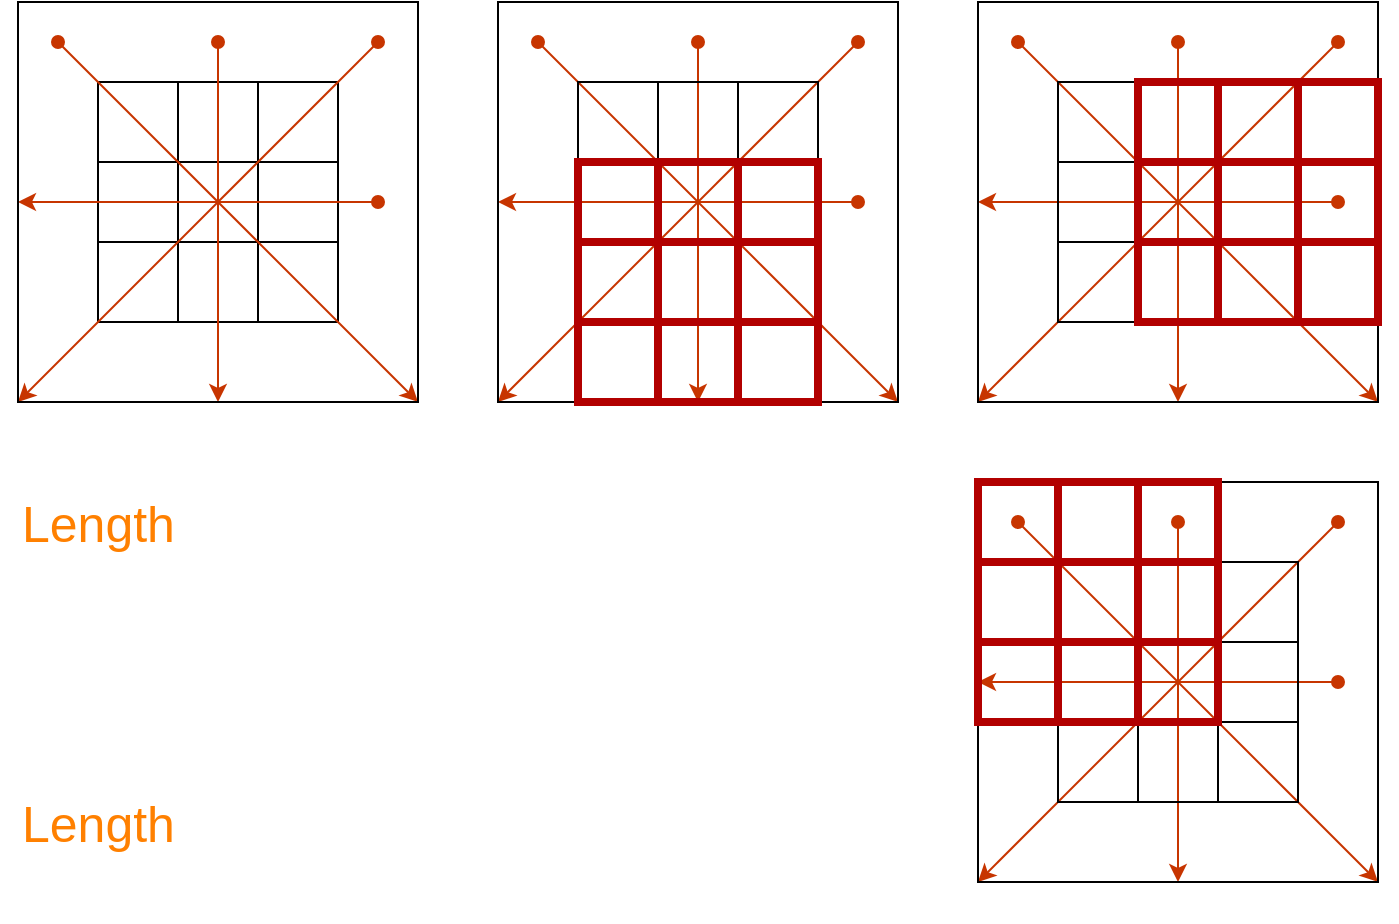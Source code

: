 <mxfile version="13.7.3" type="device"><diagram id="kvekFFOvcK1yKEnObIqV" name="Winner search"><mxGraphModel dx="868" dy="520" grid="1" gridSize="10" guides="1" tooltips="1" connect="1" arrows="1" fold="1" page="1" pageScale="1" pageWidth="827" pageHeight="1169" math="0" shadow="0"><root><mxCell id="0"/><mxCell id="1" parent="0"/><mxCell id="_ymOzwmP39aYyhIlnd9K-14" value="" style="shape=table;html=1;whiteSpace=wrap;startSize=0;container=1;collapsible=0;childLayout=tableLayout;fillColor=none;swimlaneFillColor=none;" vertex="1" parent="1"><mxGeometry x="80" y="80" width="120" height="120" as="geometry"/></mxCell><mxCell id="_ymOzwmP39aYyhIlnd9K-15" value="" style="shape=partialRectangle;html=1;whiteSpace=wrap;collapsible=0;dropTarget=0;pointerEvents=0;fillColor=none;top=0;left=0;bottom=0;right=0;points=[[0,0.5],[1,0.5]];portConstraint=eastwest;" vertex="1" parent="_ymOzwmP39aYyhIlnd9K-14"><mxGeometry width="120" height="40" as="geometry"/></mxCell><mxCell id="_ymOzwmP39aYyhIlnd9K-16" value="" style="shape=partialRectangle;html=1;whiteSpace=wrap;connectable=0;fillColor=none;top=0;left=0;bottom=0;right=0;overflow=hidden;" vertex="1" parent="_ymOzwmP39aYyhIlnd9K-15"><mxGeometry width="40" height="40" as="geometry"/></mxCell><mxCell id="_ymOzwmP39aYyhIlnd9K-17" value="" style="shape=partialRectangle;html=1;whiteSpace=wrap;connectable=0;fillColor=none;top=0;left=0;bottom=0;right=0;overflow=hidden;" vertex="1" parent="_ymOzwmP39aYyhIlnd9K-15"><mxGeometry x="40" width="40" height="40" as="geometry"/></mxCell><mxCell id="_ymOzwmP39aYyhIlnd9K-18" value="" style="shape=partialRectangle;html=1;whiteSpace=wrap;connectable=0;fillColor=none;top=0;left=0;bottom=0;right=0;overflow=hidden;" vertex="1" parent="_ymOzwmP39aYyhIlnd9K-15"><mxGeometry x="80" width="40" height="40" as="geometry"/></mxCell><mxCell id="_ymOzwmP39aYyhIlnd9K-19" value="" style="shape=partialRectangle;html=1;whiteSpace=wrap;collapsible=0;dropTarget=0;pointerEvents=0;fillColor=none;top=0;left=0;bottom=0;right=0;points=[[0,0.5],[1,0.5]];portConstraint=eastwest;" vertex="1" parent="_ymOzwmP39aYyhIlnd9K-14"><mxGeometry y="40" width="120" height="40" as="geometry"/></mxCell><mxCell id="_ymOzwmP39aYyhIlnd9K-20" value="" style="shape=partialRectangle;html=1;whiteSpace=wrap;connectable=0;fillColor=none;top=0;left=0;bottom=0;right=0;overflow=hidden;" vertex="1" parent="_ymOzwmP39aYyhIlnd9K-19"><mxGeometry width="40" height="40" as="geometry"/></mxCell><mxCell id="_ymOzwmP39aYyhIlnd9K-21" value="" style="shape=partialRectangle;html=1;whiteSpace=wrap;connectable=0;top=0;left=0;bottom=0;right=0;overflow=hidden;fontColor=#ffffff;fillColor=none;strokeColor=none;" vertex="1" parent="_ymOzwmP39aYyhIlnd9K-19"><mxGeometry x="40" width="40" height="40" as="geometry"/></mxCell><mxCell id="_ymOzwmP39aYyhIlnd9K-22" value="" style="shape=partialRectangle;html=1;whiteSpace=wrap;connectable=0;fillColor=none;top=0;left=0;bottom=0;right=0;overflow=hidden;" vertex="1" parent="_ymOzwmP39aYyhIlnd9K-19"><mxGeometry x="80" width="40" height="40" as="geometry"/></mxCell><mxCell id="_ymOzwmP39aYyhIlnd9K-23" value="" style="shape=partialRectangle;html=1;whiteSpace=wrap;collapsible=0;dropTarget=0;pointerEvents=0;fillColor=none;top=0;left=0;bottom=0;right=0;points=[[0,0.5],[1,0.5]];portConstraint=eastwest;" vertex="1" parent="_ymOzwmP39aYyhIlnd9K-14"><mxGeometry y="80" width="120" height="40" as="geometry"/></mxCell><mxCell id="_ymOzwmP39aYyhIlnd9K-24" value="" style="shape=partialRectangle;html=1;whiteSpace=wrap;connectable=0;fillColor=none;top=0;left=0;bottom=0;right=0;overflow=hidden;" vertex="1" parent="_ymOzwmP39aYyhIlnd9K-23"><mxGeometry width="40" height="40" as="geometry"/></mxCell><mxCell id="_ymOzwmP39aYyhIlnd9K-25" value="" style="shape=partialRectangle;html=1;whiteSpace=wrap;connectable=0;fillColor=none;top=0;left=0;bottom=0;right=0;overflow=hidden;" vertex="1" parent="_ymOzwmP39aYyhIlnd9K-23"><mxGeometry x="40" width="40" height="40" as="geometry"/></mxCell><mxCell id="_ymOzwmP39aYyhIlnd9K-26" value="" style="shape=partialRectangle;html=1;whiteSpace=wrap;connectable=0;fillColor=none;top=0;left=0;bottom=0;right=0;overflow=hidden;" vertex="1" parent="_ymOzwmP39aYyhIlnd9K-23"><mxGeometry x="80" width="40" height="40" as="geometry"/></mxCell><mxCell id="Ia13-qfDEwW8nVUWjOH1-10" value="" style="endArrow=classic;html=1;entryX=0;entryY=1;entryDx=0;entryDy=0;startArrow=oval;startFill=1;fillColor=#fa6800;strokeColor=#C73500;" parent="1" edge="1"><mxGeometry width="50" height="50" relative="1" as="geometry"><mxPoint x="220" y="60" as="sourcePoint"/><mxPoint x="40" y="240" as="targetPoint"/></mxGeometry></mxCell><mxCell id="Ia13-qfDEwW8nVUWjOH1-12" value="" style="endArrow=classic;html=1;entryX=0;entryY=0.5;entryDx=0;entryDy=0;startArrow=oval;startFill=1;fillColor=#fa6800;strokeColor=#C73500;" parent="1" edge="1"><mxGeometry width="50" height="50" relative="1" as="geometry"><mxPoint x="220" y="140" as="sourcePoint"/><mxPoint x="40" y="140" as="targetPoint"/></mxGeometry></mxCell><mxCell id="Ia13-qfDEwW8nVUWjOH1-8" value="" style="endArrow=classic;html=1;entryX=1;entryY=1;entryDx=0;entryDy=0;startArrow=oval;startFill=1;fillColor=#fa6800;strokeColor=#C73500;" parent="1" edge="1"><mxGeometry width="50" height="50" relative="1" as="geometry"><mxPoint x="60" y="60" as="sourcePoint"/><mxPoint x="240" y="240" as="targetPoint"/></mxGeometry></mxCell><mxCell id="Ia13-qfDEwW8nVUWjOH1-9" value="" style="endArrow=classic;html=1;entryX=0.5;entryY=1;entryDx=0;entryDy=0;startArrow=oval;startFill=1;fillColor=#fa6800;strokeColor=#C73500;" parent="1" edge="1"><mxGeometry width="50" height="50" relative="1" as="geometry"><mxPoint x="140" y="60" as="sourcePoint"/><mxPoint x="140" y="240" as="targetPoint"/></mxGeometry></mxCell><mxCell id="_ymOzwmP39aYyhIlnd9K-84" value="" style="whiteSpace=wrap;html=1;aspect=fixed;fillColor=none;" vertex="1" parent="1"><mxGeometry x="40" y="40" width="200" height="200" as="geometry"/></mxCell><mxCell id="_ymOzwmP39aYyhIlnd9K-149" value="" style="endArrow=classic;html=1;entryX=0;entryY=1;entryDx=0;entryDy=0;startArrow=oval;startFill=1;fillColor=#fa6800;strokeColor=#C73500;" edge="1" parent="1"><mxGeometry width="50" height="50" relative="1" as="geometry"><mxPoint x="700" y="300" as="sourcePoint"/><mxPoint x="520" y="480" as="targetPoint"/></mxGeometry></mxCell><mxCell id="_ymOzwmP39aYyhIlnd9K-150" value="" style="endArrow=classic;html=1;entryX=0;entryY=0.5;entryDx=0;entryDy=0;startArrow=oval;startFill=1;fillColor=#fa6800;strokeColor=#C73500;" edge="1" parent="1"><mxGeometry width="50" height="50" relative="1" as="geometry"><mxPoint x="700" y="380" as="sourcePoint"/><mxPoint x="520" y="380" as="targetPoint"/></mxGeometry></mxCell><mxCell id="_ymOzwmP39aYyhIlnd9K-151" value="" style="endArrow=classic;html=1;entryX=1;entryY=1;entryDx=0;entryDy=0;startArrow=oval;startFill=1;fillColor=#fa6800;strokeColor=#C73500;" edge="1" parent="1"><mxGeometry width="50" height="50" relative="1" as="geometry"><mxPoint x="540" y="300" as="sourcePoint"/><mxPoint x="720" y="480" as="targetPoint"/></mxGeometry></mxCell><mxCell id="_ymOzwmP39aYyhIlnd9K-152" value="" style="endArrow=classic;html=1;entryX=0.5;entryY=1;entryDx=0;entryDy=0;startArrow=oval;startFill=1;fillColor=#fa6800;strokeColor=#C73500;" edge="1" parent="1"><mxGeometry width="50" height="50" relative="1" as="geometry"><mxPoint x="620" y="300" as="sourcePoint"/><mxPoint x="620" y="480" as="targetPoint"/></mxGeometry></mxCell><mxCell id="_ymOzwmP39aYyhIlnd9K-153" value="" style="whiteSpace=wrap;html=1;aspect=fixed;fillColor=none;" vertex="1" parent="1"><mxGeometry x="520" y="280" width="200" height="200" as="geometry"/></mxCell><mxCell id="_ymOzwmP39aYyhIlnd9K-180" value="" style="endArrow=classic;html=1;entryX=0;entryY=1;entryDx=0;entryDy=0;startArrow=oval;startFill=1;fillColor=#fa6800;strokeColor=#C73500;" edge="1" parent="1"><mxGeometry width="50" height="50" relative="1" as="geometry"><mxPoint x="460" y="60" as="sourcePoint"/><mxPoint x="280" y="240" as="targetPoint"/></mxGeometry></mxCell><mxCell id="_ymOzwmP39aYyhIlnd9K-181" value="" style="endArrow=classic;html=1;entryX=0;entryY=0.5;entryDx=0;entryDy=0;startArrow=oval;startFill=1;fillColor=#fa6800;strokeColor=#C73500;" edge="1" parent="1"><mxGeometry width="50" height="50" relative="1" as="geometry"><mxPoint x="460" y="140" as="sourcePoint"/><mxPoint x="280" y="140" as="targetPoint"/></mxGeometry></mxCell><mxCell id="_ymOzwmP39aYyhIlnd9K-182" value="" style="endArrow=classic;html=1;entryX=1;entryY=1;entryDx=0;entryDy=0;startArrow=oval;startFill=1;fillColor=#fa6800;strokeColor=#C73500;" edge="1" parent="1"><mxGeometry width="50" height="50" relative="1" as="geometry"><mxPoint x="300" y="60" as="sourcePoint"/><mxPoint x="480" y="240" as="targetPoint"/></mxGeometry></mxCell><mxCell id="_ymOzwmP39aYyhIlnd9K-183" value="" style="endArrow=classic;html=1;entryX=0.5;entryY=1;entryDx=0;entryDy=0;startArrow=oval;startFill=1;fillColor=#fa6800;strokeColor=#C73500;" edge="1" parent="1"><mxGeometry width="50" height="50" relative="1" as="geometry"><mxPoint x="380" y="60" as="sourcePoint"/><mxPoint x="380" y="240" as="targetPoint"/></mxGeometry></mxCell><mxCell id="_ymOzwmP39aYyhIlnd9K-184" value="" style="whiteSpace=wrap;html=1;aspect=fixed;fillColor=none;" vertex="1" parent="1"><mxGeometry x="280" y="40" width="200" height="200" as="geometry"/></mxCell><mxCell id="_ymOzwmP39aYyhIlnd9K-198" value="" style="endArrow=classic;html=1;entryX=0;entryY=1;entryDx=0;entryDy=0;startArrow=oval;startFill=1;fillColor=#fa6800;strokeColor=#C73500;" edge="1" parent="1"><mxGeometry width="50" height="50" relative="1" as="geometry"><mxPoint x="700" y="60" as="sourcePoint"/><mxPoint x="520" y="240" as="targetPoint"/></mxGeometry></mxCell><mxCell id="_ymOzwmP39aYyhIlnd9K-199" value="" style="endArrow=classic;html=1;entryX=0;entryY=0.5;entryDx=0;entryDy=0;startArrow=oval;startFill=1;fillColor=#fa6800;strokeColor=#C73500;" edge="1" parent="1"><mxGeometry width="50" height="50" relative="1" as="geometry"><mxPoint x="700" y="140" as="sourcePoint"/><mxPoint x="520" y="140" as="targetPoint"/></mxGeometry></mxCell><mxCell id="_ymOzwmP39aYyhIlnd9K-200" value="" style="endArrow=classic;html=1;entryX=1;entryY=1;entryDx=0;entryDy=0;startArrow=oval;startFill=1;fillColor=#fa6800;strokeColor=#C73500;" edge="1" parent="1"><mxGeometry width="50" height="50" relative="1" as="geometry"><mxPoint x="540" y="60" as="sourcePoint"/><mxPoint x="720" y="240" as="targetPoint"/></mxGeometry></mxCell><mxCell id="_ymOzwmP39aYyhIlnd9K-201" value="" style="endArrow=classic;html=1;entryX=0.5;entryY=1;entryDx=0;entryDy=0;startArrow=oval;startFill=1;fillColor=#fa6800;strokeColor=#C73500;" edge="1" parent="1"><mxGeometry width="50" height="50" relative="1" as="geometry"><mxPoint x="620" y="60" as="sourcePoint"/><mxPoint x="620" y="240" as="targetPoint"/></mxGeometry></mxCell><mxCell id="_ymOzwmP39aYyhIlnd9K-202" value="" style="whiteSpace=wrap;html=1;aspect=fixed;fillColor=none;" vertex="1" parent="1"><mxGeometry x="520" y="40" width="200" height="200" as="geometry"/></mxCell><mxCell id="_ymOzwmP39aYyhIlnd9K-167" value="" style="shape=table;html=1;whiteSpace=wrap;startSize=0;container=1;collapsible=0;childLayout=tableLayout;fillColor=none;swimlaneFillColor=none;" vertex="1" parent="1"><mxGeometry x="320" y="80" width="120" height="120" as="geometry"/></mxCell><mxCell id="_ymOzwmP39aYyhIlnd9K-168" value="" style="shape=partialRectangle;html=1;whiteSpace=wrap;collapsible=0;dropTarget=0;pointerEvents=0;fillColor=none;top=0;left=0;bottom=0;right=0;points=[[0,0.5],[1,0.5]];portConstraint=eastwest;" vertex="1" parent="_ymOzwmP39aYyhIlnd9K-167"><mxGeometry width="120" height="40" as="geometry"/></mxCell><mxCell id="_ymOzwmP39aYyhIlnd9K-169" value="" style="shape=partialRectangle;html=1;whiteSpace=wrap;connectable=0;fillColor=none;top=0;left=0;bottom=0;right=0;overflow=hidden;" vertex="1" parent="_ymOzwmP39aYyhIlnd9K-168"><mxGeometry width="40" height="40" as="geometry"/></mxCell><mxCell id="_ymOzwmP39aYyhIlnd9K-170" value="" style="shape=partialRectangle;html=1;whiteSpace=wrap;connectable=0;fillColor=none;top=0;left=0;bottom=0;right=0;overflow=hidden;" vertex="1" parent="_ymOzwmP39aYyhIlnd9K-168"><mxGeometry x="40" width="40" height="40" as="geometry"/></mxCell><mxCell id="_ymOzwmP39aYyhIlnd9K-171" value="" style="shape=partialRectangle;html=1;whiteSpace=wrap;connectable=0;fillColor=none;top=0;left=0;bottom=0;right=0;overflow=hidden;" vertex="1" parent="_ymOzwmP39aYyhIlnd9K-168"><mxGeometry x="80" width="40" height="40" as="geometry"/></mxCell><mxCell id="_ymOzwmP39aYyhIlnd9K-172" value="" style="shape=partialRectangle;html=1;whiteSpace=wrap;collapsible=0;dropTarget=0;pointerEvents=0;fillColor=none;top=0;left=0;bottom=0;right=0;points=[[0,0.5],[1,0.5]];portConstraint=eastwest;" vertex="1" parent="_ymOzwmP39aYyhIlnd9K-167"><mxGeometry y="40" width="120" height="40" as="geometry"/></mxCell><mxCell id="_ymOzwmP39aYyhIlnd9K-173" value="" style="shape=partialRectangle;html=1;whiteSpace=wrap;connectable=0;fillColor=none;top=0;left=0;bottom=0;right=0;overflow=hidden;" vertex="1" parent="_ymOzwmP39aYyhIlnd9K-172"><mxGeometry width="40" height="40" as="geometry"/></mxCell><mxCell id="_ymOzwmP39aYyhIlnd9K-174" value="" style="shape=partialRectangle;html=1;whiteSpace=wrap;connectable=0;top=0;left=0;bottom=0;right=0;overflow=hidden;fontColor=#ffffff;fillColor=none;strokeColor=none;" vertex="1" parent="_ymOzwmP39aYyhIlnd9K-172"><mxGeometry x="40" width="40" height="40" as="geometry"/></mxCell><mxCell id="_ymOzwmP39aYyhIlnd9K-175" value="" style="shape=partialRectangle;html=1;whiteSpace=wrap;connectable=0;fillColor=none;top=0;left=0;bottom=0;right=0;overflow=hidden;" vertex="1" parent="_ymOzwmP39aYyhIlnd9K-172"><mxGeometry x="80" width="40" height="40" as="geometry"/></mxCell><mxCell id="_ymOzwmP39aYyhIlnd9K-176" value="" style="shape=partialRectangle;html=1;whiteSpace=wrap;collapsible=0;dropTarget=0;pointerEvents=0;fillColor=none;top=0;left=0;bottom=0;right=0;points=[[0,0.5],[1,0.5]];portConstraint=eastwest;" vertex="1" parent="_ymOzwmP39aYyhIlnd9K-167"><mxGeometry y="80" width="120" height="40" as="geometry"/></mxCell><mxCell id="_ymOzwmP39aYyhIlnd9K-177" value="" style="shape=partialRectangle;html=1;whiteSpace=wrap;connectable=0;fillColor=none;top=0;left=0;bottom=0;right=0;overflow=hidden;" vertex="1" parent="_ymOzwmP39aYyhIlnd9K-176"><mxGeometry width="40" height="40" as="geometry"/></mxCell><mxCell id="_ymOzwmP39aYyhIlnd9K-178" value="" style="shape=partialRectangle;html=1;whiteSpace=wrap;connectable=0;fillColor=none;top=0;left=0;bottom=0;right=0;overflow=hidden;" vertex="1" parent="_ymOzwmP39aYyhIlnd9K-176"><mxGeometry x="40" width="40" height="40" as="geometry"/></mxCell><mxCell id="_ymOzwmP39aYyhIlnd9K-179" value="" style="shape=partialRectangle;html=1;whiteSpace=wrap;connectable=0;fillColor=none;top=0;left=0;bottom=0;right=0;overflow=hidden;" vertex="1" parent="_ymOzwmP39aYyhIlnd9K-176"><mxGeometry x="80" width="40" height="40" as="geometry"/></mxCell><mxCell id="_ymOzwmP39aYyhIlnd9K-154" value="" style="shape=table;html=1;whiteSpace=wrap;startSize=0;container=1;collapsible=0;childLayout=tableLayout;strokeColor=#B20000;fontColor=#ffffff;fillColor=none;strokeWidth=4;" vertex="1" parent="1"><mxGeometry x="320" y="120" width="120" height="120" as="geometry"/></mxCell><mxCell id="_ymOzwmP39aYyhIlnd9K-155" value="" style="shape=partialRectangle;html=1;whiteSpace=wrap;collapsible=0;dropTarget=0;pointerEvents=0;fillColor=none;top=0;left=0;bottom=0;right=0;points=[[0,0.5],[1,0.5]];portConstraint=eastwest;" vertex="1" parent="_ymOzwmP39aYyhIlnd9K-154"><mxGeometry width="120" height="40" as="geometry"/></mxCell><mxCell id="_ymOzwmP39aYyhIlnd9K-156" value="" style="shape=partialRectangle;html=1;whiteSpace=wrap;connectable=0;fillColor=none;top=0;left=0;bottom=0;right=0;overflow=hidden;" vertex="1" parent="_ymOzwmP39aYyhIlnd9K-155"><mxGeometry width="40" height="40" as="geometry"/></mxCell><mxCell id="_ymOzwmP39aYyhIlnd9K-157" value="" style="shape=partialRectangle;html=1;whiteSpace=wrap;connectable=0;fillColor=none;top=0;left=0;bottom=0;right=0;overflow=hidden;" vertex="1" parent="_ymOzwmP39aYyhIlnd9K-155"><mxGeometry x="40" width="40" height="40" as="geometry"/></mxCell><mxCell id="_ymOzwmP39aYyhIlnd9K-158" value="" style="shape=partialRectangle;html=1;whiteSpace=wrap;connectable=0;fillColor=none;top=0;left=0;bottom=0;right=0;overflow=hidden;" vertex="1" parent="_ymOzwmP39aYyhIlnd9K-155"><mxGeometry x="80" width="40" height="40" as="geometry"/></mxCell><mxCell id="_ymOzwmP39aYyhIlnd9K-159" value="" style="shape=partialRectangle;html=1;whiteSpace=wrap;collapsible=0;dropTarget=0;pointerEvents=0;fillColor=none;top=0;left=0;bottom=0;right=0;points=[[0,0.5],[1,0.5]];portConstraint=eastwest;" vertex="1" parent="_ymOzwmP39aYyhIlnd9K-154"><mxGeometry y="40" width="120" height="40" as="geometry"/></mxCell><mxCell id="_ymOzwmP39aYyhIlnd9K-160" value="" style="shape=partialRectangle;html=1;whiteSpace=wrap;connectable=0;fillColor=none;top=0;left=0;bottom=0;right=0;overflow=hidden;" vertex="1" parent="_ymOzwmP39aYyhIlnd9K-159"><mxGeometry width="40" height="40" as="geometry"/></mxCell><mxCell id="_ymOzwmP39aYyhIlnd9K-161" value="" style="shape=partialRectangle;html=1;whiteSpace=wrap;connectable=0;fillColor=none;top=0;left=0;bottom=0;right=0;overflow=hidden;" vertex="1" parent="_ymOzwmP39aYyhIlnd9K-159"><mxGeometry x="40" width="40" height="40" as="geometry"/></mxCell><mxCell id="_ymOzwmP39aYyhIlnd9K-162" value="" style="shape=partialRectangle;html=1;whiteSpace=wrap;connectable=0;fillColor=none;top=0;left=0;bottom=0;right=0;overflow=hidden;" vertex="1" parent="_ymOzwmP39aYyhIlnd9K-159"><mxGeometry x="80" width="40" height="40" as="geometry"/></mxCell><mxCell id="_ymOzwmP39aYyhIlnd9K-163" value="" style="shape=partialRectangle;html=1;whiteSpace=wrap;collapsible=0;dropTarget=0;pointerEvents=0;fillColor=none;top=0;left=0;bottom=0;right=0;points=[[0,0.5],[1,0.5]];portConstraint=eastwest;" vertex="1" parent="_ymOzwmP39aYyhIlnd9K-154"><mxGeometry y="80" width="120" height="40" as="geometry"/></mxCell><mxCell id="_ymOzwmP39aYyhIlnd9K-164" value="" style="shape=partialRectangle;html=1;whiteSpace=wrap;connectable=0;fillColor=none;top=0;left=0;bottom=0;right=0;overflow=hidden;" vertex="1" parent="_ymOzwmP39aYyhIlnd9K-163"><mxGeometry width="40" height="40" as="geometry"/></mxCell><mxCell id="_ymOzwmP39aYyhIlnd9K-165" value="" style="shape=partialRectangle;html=1;whiteSpace=wrap;connectable=0;fillColor=none;top=0;left=0;bottom=0;right=0;overflow=hidden;" vertex="1" parent="_ymOzwmP39aYyhIlnd9K-163"><mxGeometry x="40" width="40" height="40" as="geometry"/></mxCell><mxCell id="_ymOzwmP39aYyhIlnd9K-166" value="" style="shape=partialRectangle;html=1;whiteSpace=wrap;connectable=0;fillColor=none;top=0;left=0;bottom=0;right=0;overflow=hidden;" vertex="1" parent="_ymOzwmP39aYyhIlnd9K-163"><mxGeometry x="80" width="40" height="40" as="geometry"/></mxCell><mxCell id="_ymOzwmP39aYyhIlnd9K-216" value="&lt;div&gt;Length &lt;font color=&quot;#ffffff&quot;&gt;= goal * 2 - 1&lt;/font&gt;&lt;/div&gt;&lt;div&gt;&lt;font color=&quot;#ffffff&quot;&gt;Offset = goal - 1&lt;/font&gt;&lt;/div&gt;&lt;div&gt;&lt;font color=&quot;#ffffff&quot;&gt;Total cells count = Length * 4&lt;/font&gt;&lt;/div&gt;" style="text;html=1;align=left;verticalAlign=middle;resizable=0;points=[];autosize=1;fontColor=#FF8000;fontSize=25;strokeColor=#FFFFFF;" vertex="1" parent="1"><mxGeometry x="40" y="280" width="340" height="100" as="geometry"/></mxCell><mxCell id="_ymOzwmP39aYyhIlnd9K-185" value="" style="shape=table;html=1;whiteSpace=wrap;startSize=0;container=1;collapsible=0;childLayout=tableLayout;fillColor=none;swimlaneFillColor=none;" vertex="1" parent="1"><mxGeometry x="560" y="80" width="120" height="120" as="geometry"/></mxCell><mxCell id="_ymOzwmP39aYyhIlnd9K-186" value="" style="shape=partialRectangle;html=1;whiteSpace=wrap;collapsible=0;dropTarget=0;pointerEvents=0;fillColor=none;top=0;left=0;bottom=0;right=0;points=[[0,0.5],[1,0.5]];portConstraint=eastwest;" vertex="1" parent="_ymOzwmP39aYyhIlnd9K-185"><mxGeometry width="120" height="40" as="geometry"/></mxCell><mxCell id="_ymOzwmP39aYyhIlnd9K-187" value="" style="shape=partialRectangle;html=1;whiteSpace=wrap;connectable=0;fillColor=none;top=0;left=0;bottom=0;right=0;overflow=hidden;" vertex="1" parent="_ymOzwmP39aYyhIlnd9K-186"><mxGeometry width="40" height="40" as="geometry"/></mxCell><mxCell id="_ymOzwmP39aYyhIlnd9K-188" value="" style="shape=partialRectangle;html=1;whiteSpace=wrap;connectable=0;fillColor=none;top=0;left=0;bottom=0;right=0;overflow=hidden;" vertex="1" parent="_ymOzwmP39aYyhIlnd9K-186"><mxGeometry x="40" width="40" height="40" as="geometry"/></mxCell><mxCell id="_ymOzwmP39aYyhIlnd9K-189" value="" style="shape=partialRectangle;html=1;whiteSpace=wrap;connectable=0;fillColor=none;top=0;left=0;bottom=0;right=0;overflow=hidden;" vertex="1" parent="_ymOzwmP39aYyhIlnd9K-186"><mxGeometry x="80" width="40" height="40" as="geometry"/></mxCell><mxCell id="_ymOzwmP39aYyhIlnd9K-190" value="" style="shape=partialRectangle;html=1;whiteSpace=wrap;collapsible=0;dropTarget=0;pointerEvents=0;fillColor=none;top=0;left=0;bottom=0;right=0;points=[[0,0.5],[1,0.5]];portConstraint=eastwest;" vertex="1" parent="_ymOzwmP39aYyhIlnd9K-185"><mxGeometry y="40" width="120" height="40" as="geometry"/></mxCell><mxCell id="_ymOzwmP39aYyhIlnd9K-191" value="" style="shape=partialRectangle;html=1;whiteSpace=wrap;connectable=0;fillColor=none;top=0;left=0;bottom=0;right=0;overflow=hidden;" vertex="1" parent="_ymOzwmP39aYyhIlnd9K-190"><mxGeometry width="40" height="40" as="geometry"/></mxCell><mxCell id="_ymOzwmP39aYyhIlnd9K-192" value="" style="shape=partialRectangle;html=1;whiteSpace=wrap;connectable=0;top=0;left=0;bottom=0;right=0;overflow=hidden;fontColor=#ffffff;fillColor=none;strokeColor=none;" vertex="1" parent="_ymOzwmP39aYyhIlnd9K-190"><mxGeometry x="40" width="40" height="40" as="geometry"/></mxCell><mxCell id="_ymOzwmP39aYyhIlnd9K-193" value="" style="shape=partialRectangle;html=1;whiteSpace=wrap;connectable=0;fillColor=none;top=0;left=0;bottom=0;right=0;overflow=hidden;" vertex="1" parent="_ymOzwmP39aYyhIlnd9K-190"><mxGeometry x="80" width="40" height="40" as="geometry"/></mxCell><mxCell id="_ymOzwmP39aYyhIlnd9K-194" value="" style="shape=partialRectangle;html=1;whiteSpace=wrap;collapsible=0;dropTarget=0;pointerEvents=0;fillColor=none;top=0;left=0;bottom=0;right=0;points=[[0,0.5],[1,0.5]];portConstraint=eastwest;" vertex="1" parent="_ymOzwmP39aYyhIlnd9K-185"><mxGeometry y="80" width="120" height="40" as="geometry"/></mxCell><mxCell id="_ymOzwmP39aYyhIlnd9K-195" value="" style="shape=partialRectangle;html=1;whiteSpace=wrap;connectable=0;fillColor=none;top=0;left=0;bottom=0;right=0;overflow=hidden;" vertex="1" parent="_ymOzwmP39aYyhIlnd9K-194"><mxGeometry width="40" height="40" as="geometry"/></mxCell><mxCell id="_ymOzwmP39aYyhIlnd9K-196" value="" style="shape=partialRectangle;html=1;whiteSpace=wrap;connectable=0;fillColor=none;top=0;left=0;bottom=0;right=0;overflow=hidden;" vertex="1" parent="_ymOzwmP39aYyhIlnd9K-194"><mxGeometry x="40" width="40" height="40" as="geometry"/></mxCell><mxCell id="_ymOzwmP39aYyhIlnd9K-197" value="" style="shape=partialRectangle;html=1;whiteSpace=wrap;connectable=0;fillColor=none;top=0;left=0;bottom=0;right=0;overflow=hidden;" vertex="1" parent="_ymOzwmP39aYyhIlnd9K-194"><mxGeometry x="80" width="40" height="40" as="geometry"/></mxCell><mxCell id="_ymOzwmP39aYyhIlnd9K-203" value="" style="shape=table;html=1;whiteSpace=wrap;startSize=0;container=1;collapsible=0;childLayout=tableLayout;strokeColor=#B20000;fontColor=#ffffff;fillColor=none;strokeWidth=4;" vertex="1" parent="1"><mxGeometry x="600" y="80" width="120" height="120" as="geometry"/></mxCell><mxCell id="_ymOzwmP39aYyhIlnd9K-204" value="" style="shape=partialRectangle;html=1;whiteSpace=wrap;collapsible=0;dropTarget=0;pointerEvents=0;fillColor=none;top=0;left=0;bottom=0;right=0;points=[[0,0.5],[1,0.5]];portConstraint=eastwest;" vertex="1" parent="_ymOzwmP39aYyhIlnd9K-203"><mxGeometry width="120" height="40" as="geometry"/></mxCell><mxCell id="_ymOzwmP39aYyhIlnd9K-205" value="" style="shape=partialRectangle;html=1;whiteSpace=wrap;connectable=0;fillColor=none;top=0;left=0;bottom=0;right=0;overflow=hidden;" vertex="1" parent="_ymOzwmP39aYyhIlnd9K-204"><mxGeometry width="40" height="40" as="geometry"/></mxCell><mxCell id="_ymOzwmP39aYyhIlnd9K-206" value="" style="shape=partialRectangle;html=1;whiteSpace=wrap;connectable=0;fillColor=none;top=0;left=0;bottom=0;right=0;overflow=hidden;" vertex="1" parent="_ymOzwmP39aYyhIlnd9K-204"><mxGeometry x="40" width="40" height="40" as="geometry"/></mxCell><mxCell id="_ymOzwmP39aYyhIlnd9K-207" value="" style="shape=partialRectangle;html=1;whiteSpace=wrap;connectable=0;fillColor=none;top=0;left=0;bottom=0;right=0;overflow=hidden;" vertex="1" parent="_ymOzwmP39aYyhIlnd9K-204"><mxGeometry x="80" width="40" height="40" as="geometry"/></mxCell><mxCell id="_ymOzwmP39aYyhIlnd9K-208" value="" style="shape=partialRectangle;html=1;whiteSpace=wrap;collapsible=0;dropTarget=0;pointerEvents=0;fillColor=none;top=0;left=0;bottom=0;right=0;points=[[0,0.5],[1,0.5]];portConstraint=eastwest;" vertex="1" parent="_ymOzwmP39aYyhIlnd9K-203"><mxGeometry y="40" width="120" height="40" as="geometry"/></mxCell><mxCell id="_ymOzwmP39aYyhIlnd9K-209" value="" style="shape=partialRectangle;html=1;whiteSpace=wrap;connectable=0;fillColor=none;top=0;left=0;bottom=0;right=0;overflow=hidden;" vertex="1" parent="_ymOzwmP39aYyhIlnd9K-208"><mxGeometry width="40" height="40" as="geometry"/></mxCell><mxCell id="_ymOzwmP39aYyhIlnd9K-210" value="" style="shape=partialRectangle;html=1;whiteSpace=wrap;connectable=0;fillColor=none;top=0;left=0;bottom=0;right=0;overflow=hidden;" vertex="1" parent="_ymOzwmP39aYyhIlnd9K-208"><mxGeometry x="40" width="40" height="40" as="geometry"/></mxCell><mxCell id="_ymOzwmP39aYyhIlnd9K-211" value="" style="shape=partialRectangle;html=1;whiteSpace=wrap;connectable=0;fillColor=none;top=0;left=0;bottom=0;right=0;overflow=hidden;" vertex="1" parent="_ymOzwmP39aYyhIlnd9K-208"><mxGeometry x="80" width="40" height="40" as="geometry"/></mxCell><mxCell id="_ymOzwmP39aYyhIlnd9K-212" value="" style="shape=partialRectangle;html=1;whiteSpace=wrap;collapsible=0;dropTarget=0;pointerEvents=0;fillColor=none;top=0;left=0;bottom=0;right=0;points=[[0,0.5],[1,0.5]];portConstraint=eastwest;" vertex="1" parent="_ymOzwmP39aYyhIlnd9K-203"><mxGeometry y="80" width="120" height="40" as="geometry"/></mxCell><mxCell id="_ymOzwmP39aYyhIlnd9K-213" value="" style="shape=partialRectangle;html=1;whiteSpace=wrap;connectable=0;fillColor=none;top=0;left=0;bottom=0;right=0;overflow=hidden;" vertex="1" parent="_ymOzwmP39aYyhIlnd9K-212"><mxGeometry width="40" height="40" as="geometry"/></mxCell><mxCell id="_ymOzwmP39aYyhIlnd9K-214" value="" style="shape=partialRectangle;html=1;whiteSpace=wrap;connectable=0;fillColor=none;top=0;left=0;bottom=0;right=0;overflow=hidden;" vertex="1" parent="_ymOzwmP39aYyhIlnd9K-212"><mxGeometry x="40" width="40" height="40" as="geometry"/></mxCell><mxCell id="_ymOzwmP39aYyhIlnd9K-215" value="" style="shape=partialRectangle;html=1;whiteSpace=wrap;connectable=0;fillColor=none;top=0;left=0;bottom=0;right=0;overflow=hidden;" vertex="1" parent="_ymOzwmP39aYyhIlnd9K-212"><mxGeometry x="80" width="40" height="40" as="geometry"/></mxCell><mxCell id="_ymOzwmP39aYyhIlnd9K-136" value="" style="shape=table;html=1;whiteSpace=wrap;startSize=0;container=1;collapsible=0;childLayout=tableLayout;fillColor=none;swimlaneFillColor=none;" vertex="1" parent="1"><mxGeometry x="560" y="320" width="120" height="120" as="geometry"/></mxCell><mxCell id="_ymOzwmP39aYyhIlnd9K-137" value="" style="shape=partialRectangle;html=1;whiteSpace=wrap;collapsible=0;dropTarget=0;pointerEvents=0;fillColor=none;top=0;left=0;bottom=0;right=0;points=[[0,0.5],[1,0.5]];portConstraint=eastwest;" vertex="1" parent="_ymOzwmP39aYyhIlnd9K-136"><mxGeometry width="120" height="40" as="geometry"/></mxCell><mxCell id="_ymOzwmP39aYyhIlnd9K-138" value="" style="shape=partialRectangle;html=1;whiteSpace=wrap;connectable=0;fillColor=none;top=0;left=0;bottom=0;right=0;overflow=hidden;" vertex="1" parent="_ymOzwmP39aYyhIlnd9K-137"><mxGeometry width="40" height="40" as="geometry"/></mxCell><mxCell id="_ymOzwmP39aYyhIlnd9K-139" value="" style="shape=partialRectangle;html=1;whiteSpace=wrap;connectable=0;fillColor=none;top=0;left=0;bottom=0;right=0;overflow=hidden;" vertex="1" parent="_ymOzwmP39aYyhIlnd9K-137"><mxGeometry x="40" width="40" height="40" as="geometry"/></mxCell><mxCell id="_ymOzwmP39aYyhIlnd9K-140" value="" style="shape=partialRectangle;html=1;whiteSpace=wrap;connectable=0;fillColor=none;top=0;left=0;bottom=0;right=0;overflow=hidden;" vertex="1" parent="_ymOzwmP39aYyhIlnd9K-137"><mxGeometry x="80" width="40" height="40" as="geometry"/></mxCell><mxCell id="_ymOzwmP39aYyhIlnd9K-141" value="" style="shape=partialRectangle;html=1;whiteSpace=wrap;collapsible=0;dropTarget=0;pointerEvents=0;fillColor=none;top=0;left=0;bottom=0;right=0;points=[[0,0.5],[1,0.5]];portConstraint=eastwest;" vertex="1" parent="_ymOzwmP39aYyhIlnd9K-136"><mxGeometry y="40" width="120" height="40" as="geometry"/></mxCell><mxCell id="_ymOzwmP39aYyhIlnd9K-142" value="" style="shape=partialRectangle;html=1;whiteSpace=wrap;connectable=0;fillColor=none;top=0;left=0;bottom=0;right=0;overflow=hidden;" vertex="1" parent="_ymOzwmP39aYyhIlnd9K-141"><mxGeometry width="40" height="40" as="geometry"/></mxCell><mxCell id="_ymOzwmP39aYyhIlnd9K-143" value="" style="shape=partialRectangle;html=1;whiteSpace=wrap;connectable=0;top=0;left=0;bottom=0;right=0;overflow=hidden;fontColor=#ffffff;fillColor=none;strokeColor=none;" vertex="1" parent="_ymOzwmP39aYyhIlnd9K-141"><mxGeometry x="40" width="40" height="40" as="geometry"/></mxCell><mxCell id="_ymOzwmP39aYyhIlnd9K-144" value="" style="shape=partialRectangle;html=1;whiteSpace=wrap;connectable=0;fillColor=none;top=0;left=0;bottom=0;right=0;overflow=hidden;" vertex="1" parent="_ymOzwmP39aYyhIlnd9K-141"><mxGeometry x="80" width="40" height="40" as="geometry"/></mxCell><mxCell id="_ymOzwmP39aYyhIlnd9K-145" value="" style="shape=partialRectangle;html=1;whiteSpace=wrap;collapsible=0;dropTarget=0;pointerEvents=0;fillColor=none;top=0;left=0;bottom=0;right=0;points=[[0,0.5],[1,0.5]];portConstraint=eastwest;" vertex="1" parent="_ymOzwmP39aYyhIlnd9K-136"><mxGeometry y="80" width="120" height="40" as="geometry"/></mxCell><mxCell id="_ymOzwmP39aYyhIlnd9K-146" value="" style="shape=partialRectangle;html=1;whiteSpace=wrap;connectable=0;fillColor=none;top=0;left=0;bottom=0;right=0;overflow=hidden;" vertex="1" parent="_ymOzwmP39aYyhIlnd9K-145"><mxGeometry width="40" height="40" as="geometry"/></mxCell><mxCell id="_ymOzwmP39aYyhIlnd9K-147" value="" style="shape=partialRectangle;html=1;whiteSpace=wrap;connectable=0;fillColor=none;top=0;left=0;bottom=0;right=0;overflow=hidden;" vertex="1" parent="_ymOzwmP39aYyhIlnd9K-145"><mxGeometry x="40" width="40" height="40" as="geometry"/></mxCell><mxCell id="_ymOzwmP39aYyhIlnd9K-148" value="" style="shape=partialRectangle;html=1;whiteSpace=wrap;connectable=0;fillColor=none;top=0;left=0;bottom=0;right=0;overflow=hidden;" vertex="1" parent="_ymOzwmP39aYyhIlnd9K-145"><mxGeometry x="80" width="40" height="40" as="geometry"/></mxCell><mxCell id="_ymOzwmP39aYyhIlnd9K-86" value="" style="shape=table;html=1;whiteSpace=wrap;startSize=0;container=1;collapsible=0;childLayout=tableLayout;strokeColor=#B20000;fontColor=#ffffff;fillColor=none;strokeWidth=4;" vertex="1" parent="1"><mxGeometry x="520" y="280" width="120" height="120" as="geometry"/></mxCell><mxCell id="_ymOzwmP39aYyhIlnd9K-87" value="" style="shape=partialRectangle;html=1;whiteSpace=wrap;collapsible=0;dropTarget=0;pointerEvents=0;fillColor=none;top=0;left=0;bottom=0;right=0;points=[[0,0.5],[1,0.5]];portConstraint=eastwest;" vertex="1" parent="_ymOzwmP39aYyhIlnd9K-86"><mxGeometry width="120" height="40" as="geometry"/></mxCell><mxCell id="_ymOzwmP39aYyhIlnd9K-88" value="" style="shape=partialRectangle;html=1;whiteSpace=wrap;connectable=0;fillColor=none;top=0;left=0;bottom=0;right=0;overflow=hidden;" vertex="1" parent="_ymOzwmP39aYyhIlnd9K-87"><mxGeometry width="40" height="40" as="geometry"/></mxCell><mxCell id="_ymOzwmP39aYyhIlnd9K-89" value="" style="shape=partialRectangle;html=1;whiteSpace=wrap;connectable=0;fillColor=none;top=0;left=0;bottom=0;right=0;overflow=hidden;" vertex="1" parent="_ymOzwmP39aYyhIlnd9K-87"><mxGeometry x="40" width="40" height="40" as="geometry"/></mxCell><mxCell id="_ymOzwmP39aYyhIlnd9K-90" value="" style="shape=partialRectangle;html=1;whiteSpace=wrap;connectable=0;fillColor=none;top=0;left=0;bottom=0;right=0;overflow=hidden;" vertex="1" parent="_ymOzwmP39aYyhIlnd9K-87"><mxGeometry x="80" width="40" height="40" as="geometry"/></mxCell><mxCell id="_ymOzwmP39aYyhIlnd9K-91" value="" style="shape=partialRectangle;html=1;whiteSpace=wrap;collapsible=0;dropTarget=0;pointerEvents=0;fillColor=none;top=0;left=0;bottom=0;right=0;points=[[0,0.5],[1,0.5]];portConstraint=eastwest;" vertex="1" parent="_ymOzwmP39aYyhIlnd9K-86"><mxGeometry y="40" width="120" height="40" as="geometry"/></mxCell><mxCell id="_ymOzwmP39aYyhIlnd9K-92" value="" style="shape=partialRectangle;html=1;whiteSpace=wrap;connectable=0;fillColor=none;top=0;left=0;bottom=0;right=0;overflow=hidden;" vertex="1" parent="_ymOzwmP39aYyhIlnd9K-91"><mxGeometry width="40" height="40" as="geometry"/></mxCell><mxCell id="_ymOzwmP39aYyhIlnd9K-93" value="" style="shape=partialRectangle;html=1;whiteSpace=wrap;connectable=0;fillColor=none;top=0;left=0;bottom=0;right=0;overflow=hidden;" vertex="1" parent="_ymOzwmP39aYyhIlnd9K-91"><mxGeometry x="40" width="40" height="40" as="geometry"/></mxCell><mxCell id="_ymOzwmP39aYyhIlnd9K-94" value="" style="shape=partialRectangle;html=1;whiteSpace=wrap;connectable=0;fillColor=none;top=0;left=0;bottom=0;right=0;overflow=hidden;" vertex="1" parent="_ymOzwmP39aYyhIlnd9K-91"><mxGeometry x="80" width="40" height="40" as="geometry"/></mxCell><mxCell id="_ymOzwmP39aYyhIlnd9K-95" value="" style="shape=partialRectangle;html=1;whiteSpace=wrap;collapsible=0;dropTarget=0;pointerEvents=0;fillColor=none;top=0;left=0;bottom=0;right=0;points=[[0,0.5],[1,0.5]];portConstraint=eastwest;" vertex="1" parent="_ymOzwmP39aYyhIlnd9K-86"><mxGeometry y="80" width="120" height="40" as="geometry"/></mxCell><mxCell id="_ymOzwmP39aYyhIlnd9K-96" value="" style="shape=partialRectangle;html=1;whiteSpace=wrap;connectable=0;fillColor=none;top=0;left=0;bottom=0;right=0;overflow=hidden;" vertex="1" parent="_ymOzwmP39aYyhIlnd9K-95"><mxGeometry width="40" height="40" as="geometry"/></mxCell><mxCell id="_ymOzwmP39aYyhIlnd9K-97" value="" style="shape=partialRectangle;html=1;whiteSpace=wrap;connectable=0;fillColor=none;top=0;left=0;bottom=0;right=0;overflow=hidden;" vertex="1" parent="_ymOzwmP39aYyhIlnd9K-95"><mxGeometry x="40" width="40" height="40" as="geometry"/></mxCell><mxCell id="_ymOzwmP39aYyhIlnd9K-98" value="" style="shape=partialRectangle;html=1;whiteSpace=wrap;connectable=0;fillColor=none;top=0;left=0;bottom=0;right=0;overflow=hidden;" vertex="1" parent="_ymOzwmP39aYyhIlnd9K-95"><mxGeometry x="80" width="40" height="40" as="geometry"/></mxCell><mxCell id="_ymOzwmP39aYyhIlnd9K-220" value="&lt;div&gt;&lt;font color=&quot;#ffffff&quot;&gt;goal = 3&lt;/font&gt;&lt;/div&gt;&lt;div&gt;Length &lt;font color=&quot;#ffffff&quot;&gt;= 3 * 2 - 1 = 5&lt;/font&gt;&lt;/div&gt;&lt;div&gt;&lt;font color=&quot;#ffffff&quot;&gt;Total cells count = 5 * 4 = 20&lt;/font&gt;&lt;/div&gt;" style="text;html=1;align=left;verticalAlign=middle;resizable=0;points=[];autosize=1;fontColor=#FF8000;fontSize=25;" vertex="1" parent="1"><mxGeometry x="40" y="400" width="330" height="100" as="geometry"/></mxCell></root></mxGraphModel></diagram></mxfile>
